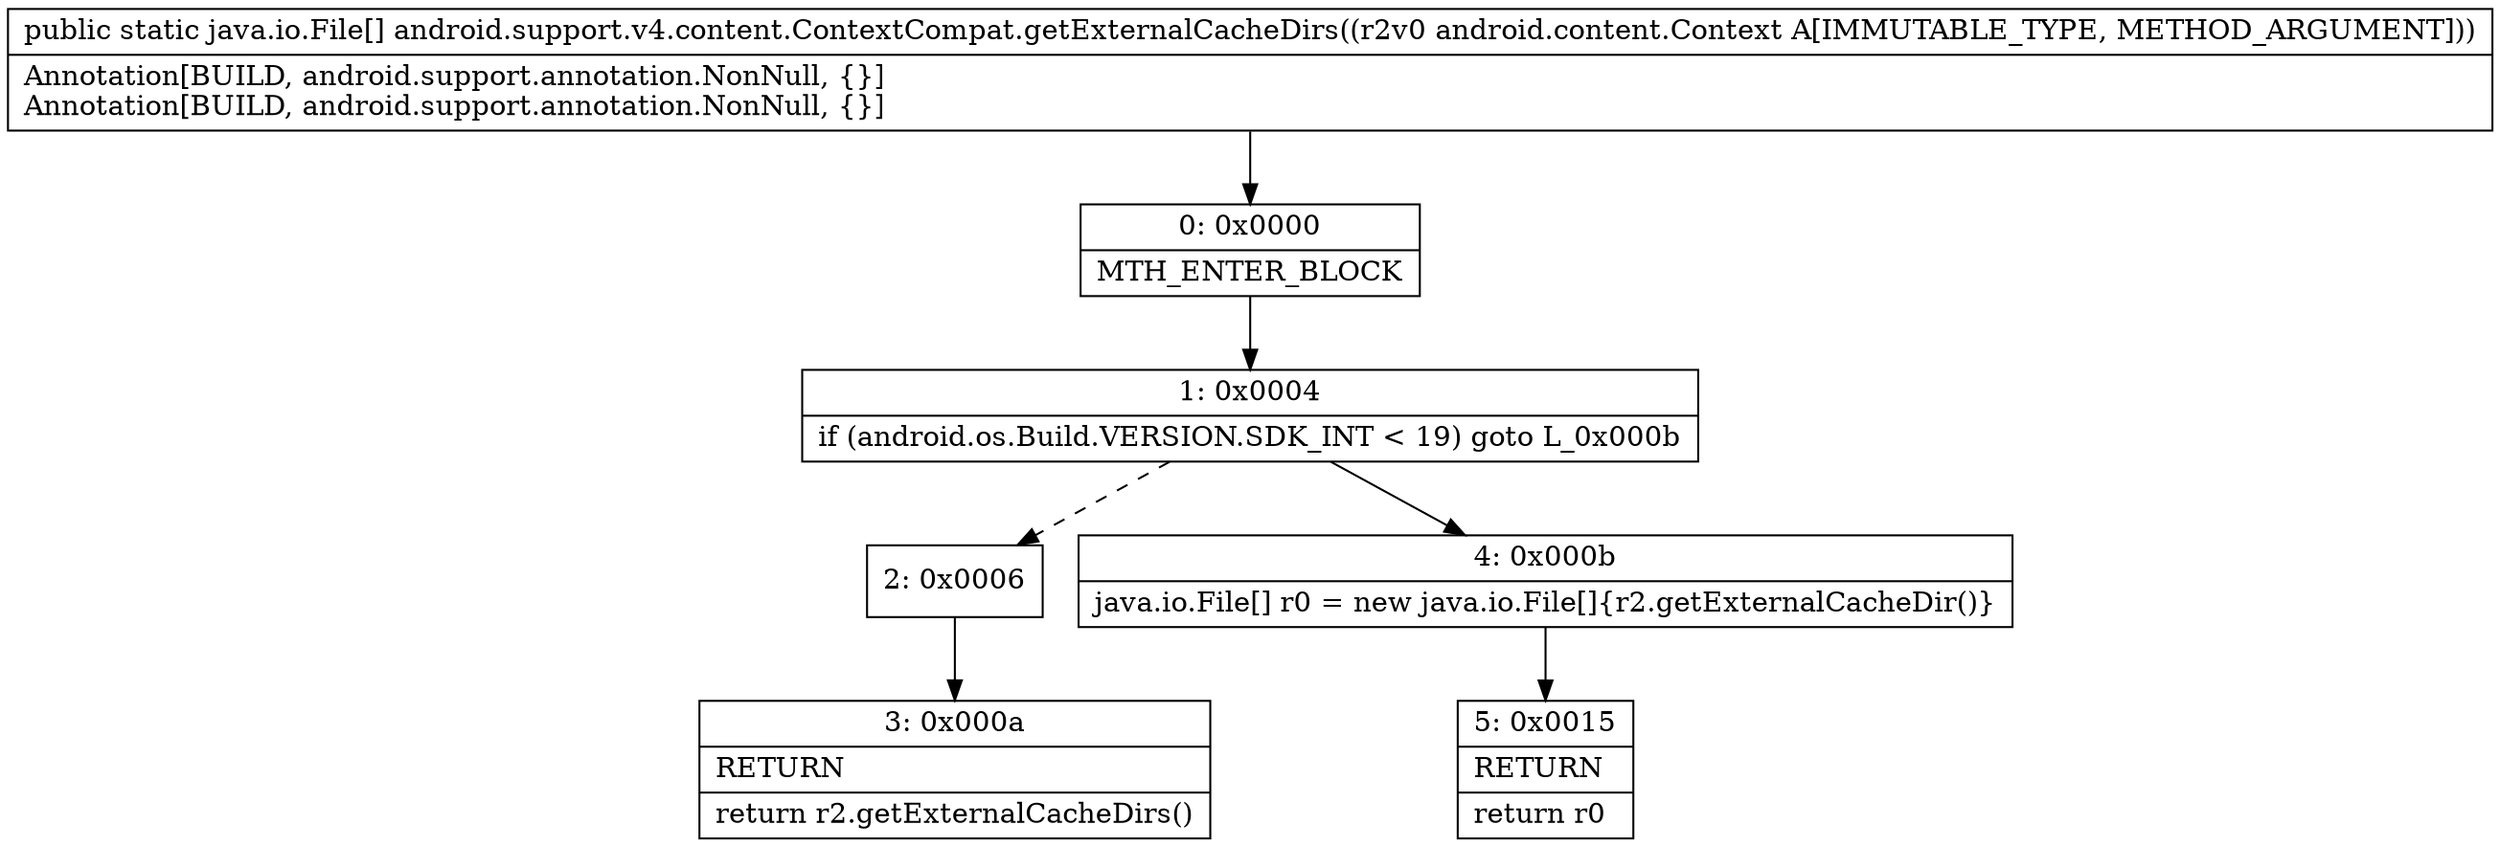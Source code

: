 digraph "CFG forandroid.support.v4.content.ContextCompat.getExternalCacheDirs(Landroid\/content\/Context;)[Ljava\/io\/File;" {
Node_0 [shape=record,label="{0\:\ 0x0000|MTH_ENTER_BLOCK\l}"];
Node_1 [shape=record,label="{1\:\ 0x0004|if (android.os.Build.VERSION.SDK_INT \< 19) goto L_0x000b\l}"];
Node_2 [shape=record,label="{2\:\ 0x0006}"];
Node_3 [shape=record,label="{3\:\ 0x000a|RETURN\l|return r2.getExternalCacheDirs()\l}"];
Node_4 [shape=record,label="{4\:\ 0x000b|java.io.File[] r0 = new java.io.File[]\{r2.getExternalCacheDir()\}\l}"];
Node_5 [shape=record,label="{5\:\ 0x0015|RETURN\l|return r0\l}"];
MethodNode[shape=record,label="{public static java.io.File[] android.support.v4.content.ContextCompat.getExternalCacheDirs((r2v0 android.content.Context A[IMMUTABLE_TYPE, METHOD_ARGUMENT]))  | Annotation[BUILD, android.support.annotation.NonNull, \{\}]\lAnnotation[BUILD, android.support.annotation.NonNull, \{\}]\l}"];
MethodNode -> Node_0;
Node_0 -> Node_1;
Node_1 -> Node_2[style=dashed];
Node_1 -> Node_4;
Node_2 -> Node_3;
Node_4 -> Node_5;
}

